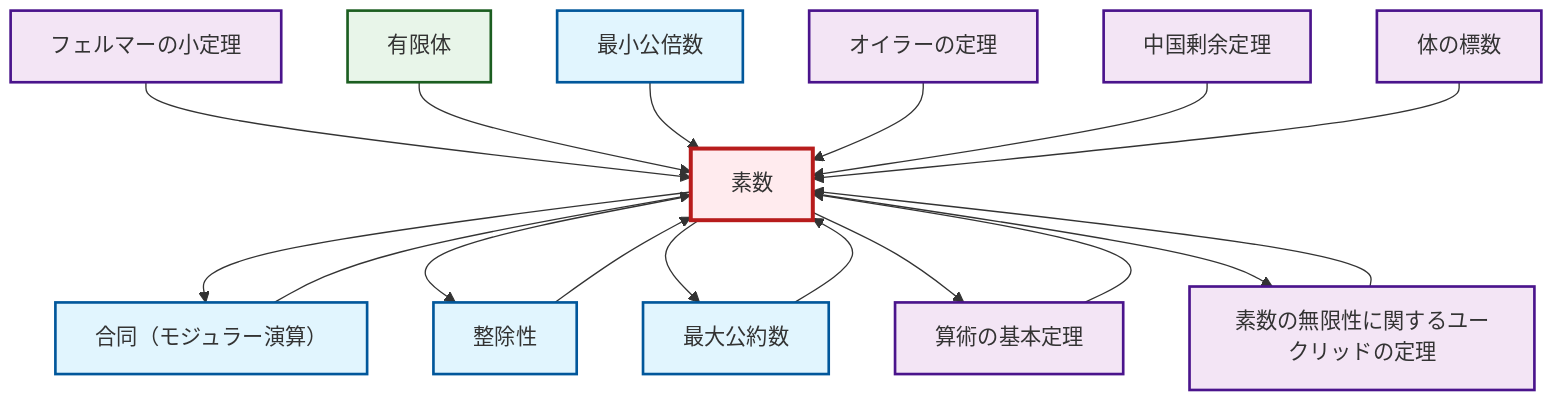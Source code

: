 graph TD
    classDef definition fill:#e1f5fe,stroke:#01579b,stroke-width:2px
    classDef theorem fill:#f3e5f5,stroke:#4a148c,stroke-width:2px
    classDef axiom fill:#fff3e0,stroke:#e65100,stroke-width:2px
    classDef example fill:#e8f5e9,stroke:#1b5e20,stroke-width:2px
    classDef current fill:#ffebee,stroke:#b71c1c,stroke-width:3px
    def-prime["素数"]:::definition
    thm-euclid-infinitude-primes["素数の無限性に関するユークリッドの定理"]:::theorem
    thm-fundamental-arithmetic["算術の基本定理"]:::theorem
    def-congruence["合同（モジュラー演算）"]:::definition
    thm-chinese-remainder["中国剰余定理"]:::theorem
    thm-euler["オイラーの定理"]:::theorem
    def-divisibility["整除性"]:::definition
    def-lcm["最小公倍数"]:::definition
    def-gcd["最大公約数"]:::definition
    thm-fermat-little["フェルマーの小定理"]:::theorem
    ex-finite-field["有限体"]:::example
    thm-field-characteristic["体の標数"]:::theorem
    def-prime --> def-congruence
    thm-fermat-little --> def-prime
    thm-euclid-infinitude-primes --> def-prime
    def-prime --> def-divisibility
    def-congruence --> def-prime
    def-prime --> def-gcd
    ex-finite-field --> def-prime
    def-lcm --> def-prime
    thm-fundamental-arithmetic --> def-prime
    def-prime --> thm-fundamental-arithmetic
    def-prime --> thm-euclid-infinitude-primes
    thm-euler --> def-prime
    def-gcd --> def-prime
    thm-chinese-remainder --> def-prime
    def-divisibility --> def-prime
    thm-field-characteristic --> def-prime
    class def-prime current